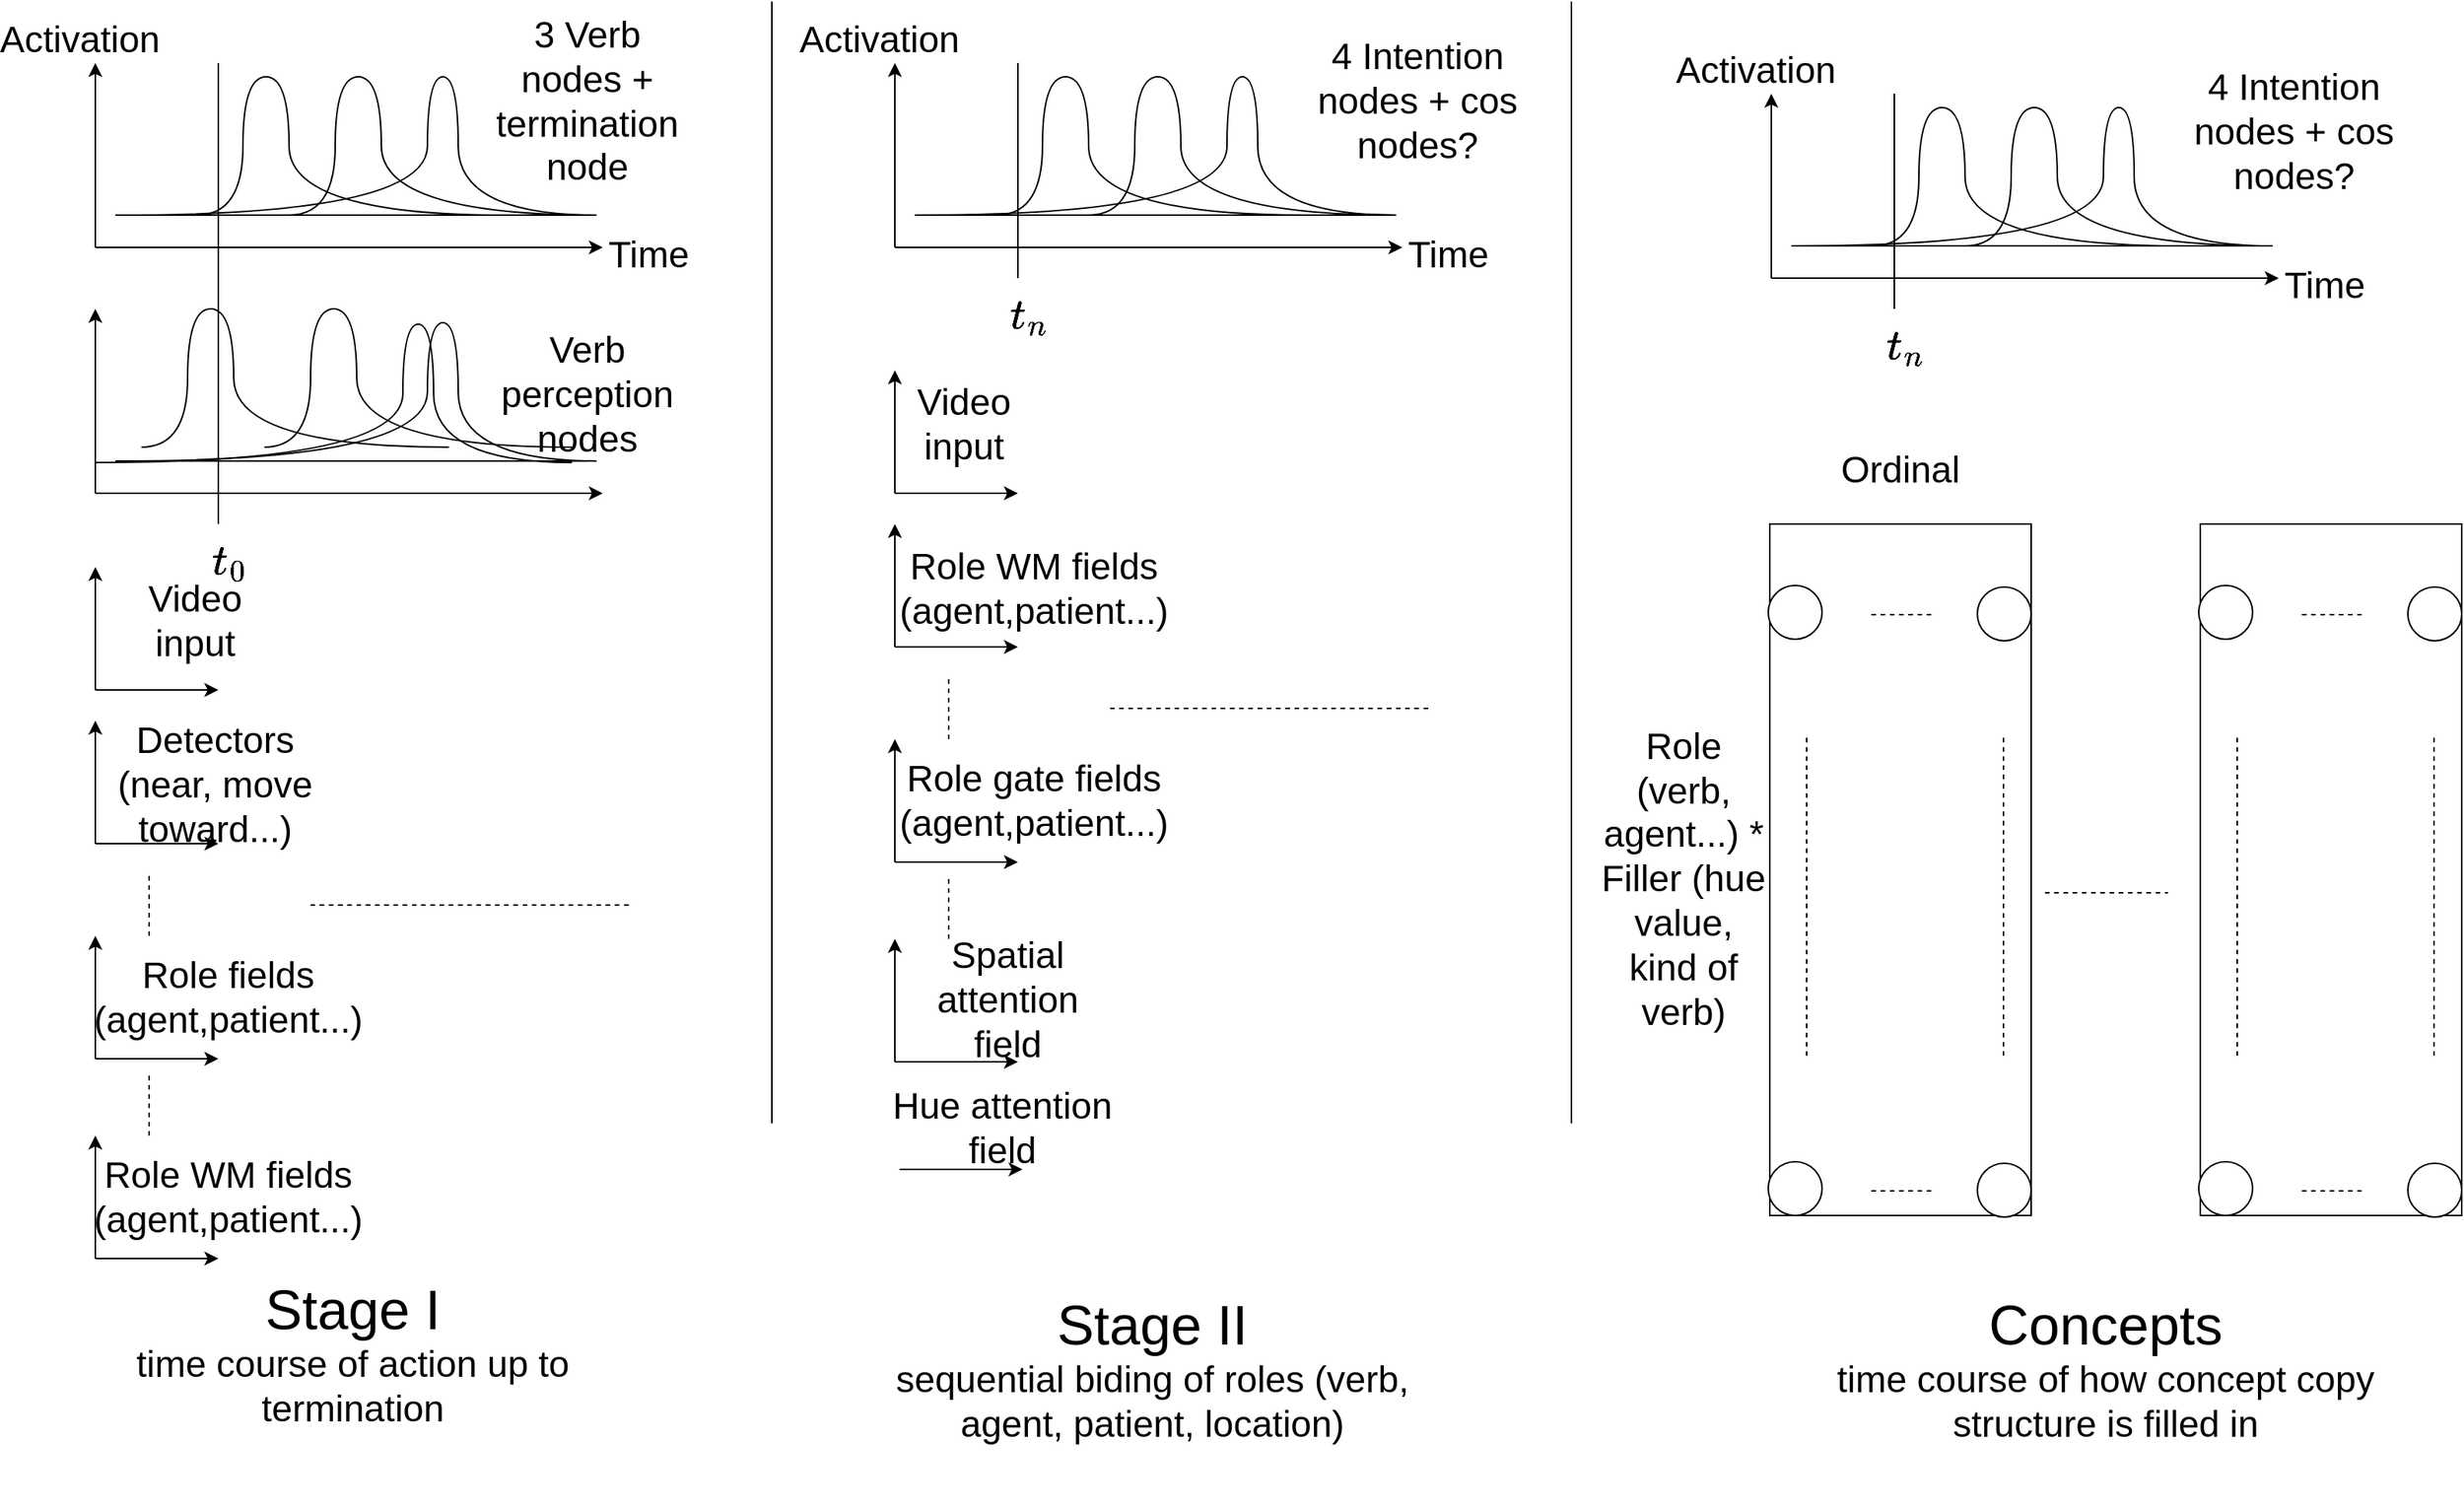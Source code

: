 <mxfile version="16.5.2" type="device"><diagram id="ZaHnYIKIYpwg2sGHsZoD" name="Page-1"><mxGraphModel dx="2204" dy="1168" grid="1" gridSize="10" guides="1" tooltips="1" connect="1" arrows="1" fold="1" page="1" pageScale="1" pageWidth="1654" pageHeight="1169" math="1" shadow="0"><root><mxCell id="0"/><mxCell id="1" parent="0"/><mxCell id="kGIrpdtalxnHYCn4cjyo-2" value="" style="endArrow=classic;html=1;rounded=0;endFill=1;" parent="1" edge="1"><mxGeometry width="50" height="50" relative="1" as="geometry"><mxPoint x="80" y="160" as="sourcePoint"/><mxPoint x="410" y="160" as="targetPoint"/></mxGeometry></mxCell><mxCell id="kGIrpdtalxnHYCn4cjyo-3" value="" style="endArrow=classic;html=1;rounded=0;endFill=1;" parent="1" edge="1"><mxGeometry width="50" height="50" relative="1" as="geometry"><mxPoint x="80" y="160" as="sourcePoint"/><mxPoint x="80" y="40" as="targetPoint"/></mxGeometry></mxCell><mxCell id="kGIrpdtalxnHYCn4cjyo-7" value="" style="endArrow=none;html=1;rounded=0;fontSize=24;edgeStyle=orthogonalEdgeStyle;curved=1;" parent="1" edge="1"><mxGeometry width="50" height="50" relative="1" as="geometry"><mxPoint x="93" y="139" as="sourcePoint"/><mxPoint x="400" y="139" as="targetPoint"/><Array as="points"><mxPoint x="133" y="139"/><mxPoint x="133" y="139"/></Array></mxGeometry></mxCell><mxCell id="kGIrpdtalxnHYCn4cjyo-8" value="" style="endArrow=none;html=1;rounded=0;fontSize=24;edgeStyle=orthogonalEdgeStyle;curved=1;" parent="1" edge="1"><mxGeometry width="50" height="50" relative="1" as="geometry"><mxPoint x="146" y="139" as="sourcePoint"/><mxPoint x="346" y="139" as="targetPoint"/><Array as="points"><mxPoint x="176" y="139"/><mxPoint x="176" y="49"/><mxPoint x="206" y="49"/><mxPoint x="206" y="139"/></Array></mxGeometry></mxCell><mxCell id="kGIrpdtalxnHYCn4cjyo-9" value="" style="endArrow=none;html=1;rounded=0;fontSize=24;edgeStyle=orthogonalEdgeStyle;curved=1;" parent="1" edge="1"><mxGeometry width="50" height="50" relative="1" as="geometry"><mxPoint x="206" y="139" as="sourcePoint"/><mxPoint x="406" y="139" as="targetPoint"/><Array as="points"><mxPoint x="236" y="139"/><mxPoint x="236" y="49"/><mxPoint x="266" y="49"/><mxPoint x="266" y="139"/></Array></mxGeometry></mxCell><mxCell id="kGIrpdtalxnHYCn4cjyo-10" value="Time" style="text;html=1;strokeColor=none;fillColor=none;align=center;verticalAlign=middle;whiteSpace=wrap;rounded=0;fontSize=24;" parent="1" vertex="1"><mxGeometry x="410" y="150" width="60" height="30" as="geometry"/></mxCell><mxCell id="kGIrpdtalxnHYCn4cjyo-11" value="Activation" style="text;html=1;strokeColor=none;fillColor=none;align=center;verticalAlign=middle;whiteSpace=wrap;rounded=0;fontSize=24;" parent="1" vertex="1"><mxGeometry x="40" y="10" width="60" height="30" as="geometry"/></mxCell><mxCell id="kGIrpdtalxnHYCn4cjyo-12" value="3 Verb nodes + termination node" style="text;html=1;strokeColor=none;fillColor=none;align=center;verticalAlign=middle;whiteSpace=wrap;rounded=0;fontSize=24;" parent="1" vertex="1"><mxGeometry x="350" y="50" width="100" height="30" as="geometry"/></mxCell><mxCell id="kGIrpdtalxnHYCn4cjyo-13" value="" style="endArrow=none;html=1;rounded=0;fontSize=24;edgeStyle=orthogonalEdgeStyle;elbow=vertical;curved=1;" parent="1" edge="1"><mxGeometry width="50" height="50" relative="1" as="geometry"><mxPoint x="96" y="139" as="sourcePoint"/><mxPoint x="406" y="139" as="targetPoint"/><Array as="points"><mxPoint x="296" y="139"/><mxPoint x="296" y="49"/><mxPoint x="316" y="49"/><mxPoint x="316" y="139"/></Array></mxGeometry></mxCell><mxCell id="kGIrpdtalxnHYCn4cjyo-14" value="" style="endArrow=classic;html=1;rounded=0;endFill=1;" parent="1" edge="1"><mxGeometry width="50" height="50" relative="1" as="geometry"><mxPoint x="80" y="448" as="sourcePoint"/><mxPoint x="80" y="368" as="targetPoint"/></mxGeometry></mxCell><mxCell id="kGIrpdtalxnHYCn4cjyo-15" value="" style="endArrow=classic;html=1;rounded=0;endFill=1;" parent="1" edge="1"><mxGeometry width="50" height="50" relative="1" as="geometry"><mxPoint x="80" y="448" as="sourcePoint"/><mxPoint x="160" y="448" as="targetPoint"/></mxGeometry></mxCell><mxCell id="kGIrpdtalxnHYCn4cjyo-16" value="Video input" style="text;html=1;strokeColor=none;fillColor=none;align=center;verticalAlign=middle;whiteSpace=wrap;rounded=0;fontSize=24;" parent="1" vertex="1"><mxGeometry x="90" y="388" width="110" height="30" as="geometry"/></mxCell><mxCell id="kGIrpdtalxnHYCn4cjyo-17" value="" style="endArrow=classic;html=1;rounded=0;endFill=1;" parent="1" edge="1"><mxGeometry width="50" height="50" relative="1" as="geometry"><mxPoint x="80" y="548" as="sourcePoint"/><mxPoint x="80" y="468" as="targetPoint"/></mxGeometry></mxCell><mxCell id="kGIrpdtalxnHYCn4cjyo-18" value="" style="endArrow=classic;html=1;rounded=0;endFill=1;" parent="1" edge="1"><mxGeometry width="50" height="50" relative="1" as="geometry"><mxPoint x="80" y="548" as="sourcePoint"/><mxPoint x="160" y="548" as="targetPoint"/></mxGeometry></mxCell><mxCell id="kGIrpdtalxnHYCn4cjyo-19" value="&lt;div&gt;Detectors&lt;/div&gt;&lt;div&gt;(near, move toward...)&lt;br&gt;&lt;/div&gt;" style="text;html=1;strokeColor=none;fillColor=none;align=center;verticalAlign=middle;whiteSpace=wrap;rounded=0;fontSize=24;" parent="1" vertex="1"><mxGeometry x="90" y="495" width="136" height="30" as="geometry"/></mxCell><mxCell id="kGIrpdtalxnHYCn4cjyo-20" value="" style="endArrow=none;dashed=1;html=1;rounded=0;fontSize=24;curved=1;elbow=vertical;" parent="1" edge="1"><mxGeometry width="50" height="50" relative="1" as="geometry"><mxPoint x="115" y="608" as="sourcePoint"/><mxPoint x="115" y="568" as="targetPoint"/></mxGeometry></mxCell><mxCell id="kGIrpdtalxnHYCn4cjyo-21" value="" style="endArrow=classic;html=1;rounded=0;endFill=1;" parent="1" edge="1"><mxGeometry width="50" height="50" relative="1" as="geometry"><mxPoint x="80" y="688" as="sourcePoint"/><mxPoint x="80" y="608" as="targetPoint"/></mxGeometry></mxCell><mxCell id="kGIrpdtalxnHYCn4cjyo-22" value="" style="endArrow=classic;html=1;rounded=0;endFill=1;" parent="1" edge="1"><mxGeometry width="50" height="50" relative="1" as="geometry"><mxPoint x="80" y="688" as="sourcePoint"/><mxPoint x="160" y="688" as="targetPoint"/></mxGeometry></mxCell><mxCell id="kGIrpdtalxnHYCn4cjyo-23" value="Role fields (agent,patient...)" style="text;html=1;strokeColor=none;fillColor=none;align=center;verticalAlign=middle;whiteSpace=wrap;rounded=0;fontSize=24;" parent="1" vertex="1"><mxGeometry x="96" y="633" width="141" height="30" as="geometry"/></mxCell><mxCell id="kGIrpdtalxnHYCn4cjyo-25" value="" style="endArrow=none;dashed=1;html=1;rounded=0;fontSize=24;curved=1;elbow=vertical;" parent="1" edge="1"><mxGeometry width="50" height="50" relative="1" as="geometry"><mxPoint x="115" y="738.0" as="sourcePoint"/><mxPoint x="115" y="698.0" as="targetPoint"/></mxGeometry></mxCell><mxCell id="kGIrpdtalxnHYCn4cjyo-26" value="" style="endArrow=classic;html=1;rounded=0;endFill=1;" parent="1" edge="1"><mxGeometry width="50" height="50" relative="1" as="geometry"><mxPoint x="80" y="818.0" as="sourcePoint"/><mxPoint x="80" y="738.0" as="targetPoint"/></mxGeometry></mxCell><mxCell id="kGIrpdtalxnHYCn4cjyo-27" value="" style="endArrow=classic;html=1;rounded=0;endFill=1;" parent="1" edge="1"><mxGeometry width="50" height="50" relative="1" as="geometry"><mxPoint x="80" y="818.0" as="sourcePoint"/><mxPoint x="160" y="818.0" as="targetPoint"/></mxGeometry></mxCell><mxCell id="kGIrpdtalxnHYCn4cjyo-28" value="Role WM fields (agent,patient...)" style="text;html=1;strokeColor=none;fillColor=none;align=center;verticalAlign=middle;whiteSpace=wrap;rounded=0;fontSize=24;" parent="1" vertex="1"><mxGeometry x="96" y="763" width="141" height="30" as="geometry"/></mxCell><mxCell id="kGIrpdtalxnHYCn4cjyo-29" value="" style="endArrow=none;dashed=1;html=1;rounded=0;fontSize=24;curved=1;elbow=vertical;" parent="1" edge="1"><mxGeometry width="50" height="50" relative="1" as="geometry"><mxPoint x="220" y="588" as="sourcePoint"/><mxPoint x="430" y="588" as="targetPoint"/></mxGeometry></mxCell><mxCell id="kGIrpdtalxnHYCn4cjyo-30" value="" style="endArrow=none;html=1;rounded=0;fontSize=24;curved=1;elbow=vertical;" parent="1" edge="1"><mxGeometry width="50" height="50" relative="1" as="geometry"><mxPoint x="160" y="240" as="sourcePoint"/><mxPoint x="160" y="40" as="targetPoint"/></mxGeometry></mxCell><mxCell id="kGIrpdtalxnHYCn4cjyo-32" value="" style="endArrow=none;html=1;rounded=0;fontSize=24;curved=1;elbow=vertical;" parent="1" edge="1"><mxGeometry width="50" height="50" relative="1" as="geometry"><mxPoint x="520" y="730" as="sourcePoint"/><mxPoint x="520" as="targetPoint"/></mxGeometry></mxCell><mxCell id="kGIrpdtalxnHYCn4cjyo-33" value="" style="endArrow=classic;html=1;rounded=0;endFill=1;" parent="1" edge="1"><mxGeometry width="50" height="50" relative="1" as="geometry"><mxPoint x="600" y="160" as="sourcePoint"/><mxPoint x="930" y="160" as="targetPoint"/></mxGeometry></mxCell><mxCell id="kGIrpdtalxnHYCn4cjyo-34" value="" style="endArrow=classic;html=1;rounded=0;endFill=1;" parent="1" edge="1"><mxGeometry width="50" height="50" relative="1" as="geometry"><mxPoint x="600" y="160" as="sourcePoint"/><mxPoint x="600" y="40" as="targetPoint"/></mxGeometry></mxCell><mxCell id="kGIrpdtalxnHYCn4cjyo-35" value="" style="endArrow=none;html=1;rounded=0;fontSize=24;edgeStyle=orthogonalEdgeStyle;curved=1;" parent="1" edge="1"><mxGeometry width="50" height="50" relative="1" as="geometry"><mxPoint x="613" y="139" as="sourcePoint"/><mxPoint x="920" y="139" as="targetPoint"/><Array as="points"><mxPoint x="653" y="139"/><mxPoint x="653" y="139"/></Array></mxGeometry></mxCell><mxCell id="kGIrpdtalxnHYCn4cjyo-36" value="" style="endArrow=none;html=1;rounded=0;fontSize=24;edgeStyle=orthogonalEdgeStyle;curved=1;" parent="1" edge="1"><mxGeometry width="50" height="50" relative="1" as="geometry"><mxPoint x="666" y="139" as="sourcePoint"/><mxPoint x="866" y="139" as="targetPoint"/><Array as="points"><mxPoint x="696" y="139"/><mxPoint x="696" y="49"/><mxPoint x="726" y="49"/><mxPoint x="726" y="139"/></Array></mxGeometry></mxCell><mxCell id="kGIrpdtalxnHYCn4cjyo-37" value="" style="endArrow=none;html=1;rounded=0;fontSize=24;edgeStyle=orthogonalEdgeStyle;curved=1;" parent="1" edge="1"><mxGeometry width="50" height="50" relative="1" as="geometry"><mxPoint x="726" y="139" as="sourcePoint"/><mxPoint x="926" y="139" as="targetPoint"/><Array as="points"><mxPoint x="756" y="139"/><mxPoint x="756" y="49"/><mxPoint x="786" y="49"/><mxPoint x="786" y="139"/></Array></mxGeometry></mxCell><mxCell id="kGIrpdtalxnHYCn4cjyo-38" value="Time" style="text;html=1;strokeColor=none;fillColor=none;align=center;verticalAlign=middle;whiteSpace=wrap;rounded=0;fontSize=24;" parent="1" vertex="1"><mxGeometry x="930" y="150" width="60" height="30" as="geometry"/></mxCell><mxCell id="kGIrpdtalxnHYCn4cjyo-39" value="Activation" style="text;html=1;strokeColor=none;fillColor=none;align=center;verticalAlign=middle;whiteSpace=wrap;rounded=0;fontSize=24;" parent="1" vertex="1"><mxGeometry x="560" y="10" width="60" height="30" as="geometry"/></mxCell><mxCell id="kGIrpdtalxnHYCn4cjyo-40" value="4 Intention nodes + cos nodes?" style="text;html=1;strokeColor=none;fillColor=none;align=center;verticalAlign=middle;whiteSpace=wrap;rounded=0;fontSize=24;" parent="1" vertex="1"><mxGeometry x="870" y="50" width="140" height="30" as="geometry"/></mxCell><mxCell id="kGIrpdtalxnHYCn4cjyo-41" value="" style="endArrow=none;html=1;rounded=0;fontSize=24;edgeStyle=orthogonalEdgeStyle;elbow=vertical;curved=1;" parent="1" edge="1"><mxGeometry width="50" height="50" relative="1" as="geometry"><mxPoint x="616" y="139" as="sourcePoint"/><mxPoint x="926" y="139" as="targetPoint"/><Array as="points"><mxPoint x="816" y="139"/><mxPoint x="816" y="49"/><mxPoint x="836" y="49"/><mxPoint x="836" y="139"/></Array></mxGeometry></mxCell><mxCell id="kGIrpdtalxnHYCn4cjyo-42" value="" style="endArrow=classic;html=1;rounded=0;endFill=1;" parent="1" edge="1"><mxGeometry width="50" height="50" relative="1" as="geometry"><mxPoint x="600" y="320" as="sourcePoint"/><mxPoint x="600" y="240" as="targetPoint"/></mxGeometry></mxCell><mxCell id="kGIrpdtalxnHYCn4cjyo-43" value="" style="endArrow=classic;html=1;rounded=0;endFill=1;" parent="1" edge="1"><mxGeometry width="50" height="50" relative="1" as="geometry"><mxPoint x="600" y="320" as="sourcePoint"/><mxPoint x="680" y="320" as="targetPoint"/></mxGeometry></mxCell><mxCell id="kGIrpdtalxnHYCn4cjyo-44" value="Video input" style="text;html=1;strokeColor=none;fillColor=none;align=center;verticalAlign=middle;whiteSpace=wrap;rounded=0;fontSize=24;" parent="1" vertex="1"><mxGeometry x="590" y="260" width="110" height="30" as="geometry"/></mxCell><mxCell id="kGIrpdtalxnHYCn4cjyo-45" value="" style="endArrow=classic;html=1;rounded=0;endFill=1;" parent="1" edge="1"><mxGeometry width="50" height="50" relative="1" as="geometry"><mxPoint x="600" y="420" as="sourcePoint"/><mxPoint x="600" y="340" as="targetPoint"/></mxGeometry></mxCell><mxCell id="kGIrpdtalxnHYCn4cjyo-46" value="" style="endArrow=classic;html=1;rounded=0;endFill=1;" parent="1" edge="1"><mxGeometry width="50" height="50" relative="1" as="geometry"><mxPoint x="600" y="420" as="sourcePoint"/><mxPoint x="680" y="420" as="targetPoint"/></mxGeometry></mxCell><mxCell id="kGIrpdtalxnHYCn4cjyo-48" value="" style="endArrow=none;dashed=1;html=1;rounded=0;fontSize=24;curved=1;elbow=vertical;" parent="1" edge="1"><mxGeometry width="50" height="50" relative="1" as="geometry"><mxPoint x="635" y="480" as="sourcePoint"/><mxPoint x="635" y="440" as="targetPoint"/></mxGeometry></mxCell><mxCell id="kGIrpdtalxnHYCn4cjyo-49" value="" style="endArrow=classic;html=1;rounded=0;endFill=1;" parent="1" edge="1"><mxGeometry width="50" height="50" relative="1" as="geometry"><mxPoint x="600" y="560" as="sourcePoint"/><mxPoint x="600" y="480" as="targetPoint"/></mxGeometry></mxCell><mxCell id="kGIrpdtalxnHYCn4cjyo-50" value="" style="endArrow=classic;html=1;rounded=0;endFill=1;" parent="1" edge="1"><mxGeometry width="50" height="50" relative="1" as="geometry"><mxPoint x="600" y="560" as="sourcePoint"/><mxPoint x="680" y="560" as="targetPoint"/></mxGeometry></mxCell><mxCell id="kGIrpdtalxnHYCn4cjyo-52" value="" style="endArrow=none;dashed=1;html=1;rounded=0;fontSize=24;curved=1;elbow=vertical;" parent="1" edge="1"><mxGeometry width="50" height="50" relative="1" as="geometry"><mxPoint x="635" y="610.0" as="sourcePoint"/><mxPoint x="635" y="570.0" as="targetPoint"/></mxGeometry></mxCell><mxCell id="kGIrpdtalxnHYCn4cjyo-53" value="" style="endArrow=classic;html=1;rounded=0;endFill=1;" parent="1" edge="1"><mxGeometry width="50" height="50" relative="1" as="geometry"><mxPoint x="600" y="690.0" as="sourcePoint"/><mxPoint x="600" y="610.0" as="targetPoint"/></mxGeometry></mxCell><mxCell id="kGIrpdtalxnHYCn4cjyo-54" value="" style="endArrow=classic;html=1;rounded=0;endFill=1;" parent="1" edge="1"><mxGeometry width="50" height="50" relative="1" as="geometry"><mxPoint x="600" y="690.0" as="sourcePoint"/><mxPoint x="680" y="690.0" as="targetPoint"/></mxGeometry></mxCell><mxCell id="kGIrpdtalxnHYCn4cjyo-55" value="Role WM fields (agent,patient...)" style="text;html=1;strokeColor=none;fillColor=none;align=center;verticalAlign=middle;whiteSpace=wrap;rounded=0;fontSize=24;" parent="1" vertex="1"><mxGeometry x="620" y="367" width="141" height="30" as="geometry"/></mxCell><mxCell id="kGIrpdtalxnHYCn4cjyo-56" value="" style="endArrow=none;dashed=1;html=1;rounded=0;fontSize=24;curved=1;elbow=vertical;" parent="1" edge="1"><mxGeometry width="50" height="50" relative="1" as="geometry"><mxPoint x="740" y="460" as="sourcePoint"/><mxPoint x="950" y="460" as="targetPoint"/></mxGeometry></mxCell><mxCell id="kGIrpdtalxnHYCn4cjyo-57" value="" style="endArrow=none;html=1;rounded=0;fontSize=24;curved=1;elbow=vertical;" parent="1" edge="1"><mxGeometry width="50" height="50" relative="1" as="geometry"><mxPoint x="680" y="180" as="sourcePoint"/><mxPoint x="680" y="40" as="targetPoint"/></mxGeometry></mxCell><mxCell id="kGIrpdtalxnHYCn4cjyo-58" value="$$t_n$$" style="text;html=1;strokeColor=none;fillColor=none;align=center;verticalAlign=middle;whiteSpace=wrap;rounded=0;fontSize=24;" parent="1" vertex="1"><mxGeometry x="656.5" y="190" width="60" height="30" as="geometry"/></mxCell><mxCell id="kGIrpdtalxnHYCn4cjyo-59" value="" style="endArrow=none;html=1;rounded=0;fontSize=24;curved=1;elbow=vertical;" parent="1" edge="1"><mxGeometry width="50" height="50" relative="1" as="geometry"><mxPoint x="1040" y="730" as="sourcePoint"/><mxPoint x="1040" as="targetPoint"/></mxGeometry></mxCell><mxCell id="kGIrpdtalxnHYCn4cjyo-60" value="Role gate fields (agent,patient...)" style="text;html=1;strokeColor=none;fillColor=none;align=center;verticalAlign=middle;whiteSpace=wrap;rounded=0;fontSize=24;" parent="1" vertex="1"><mxGeometry x="620" y="505" width="141" height="30" as="geometry"/></mxCell><mxCell id="kGIrpdtalxnHYCn4cjyo-61" value="Spatial attention field" style="text;html=1;strokeColor=none;fillColor=none;align=center;verticalAlign=middle;whiteSpace=wrap;rounded=0;fontSize=24;" parent="1" vertex="1"><mxGeometry x="603" y="635" width="141" height="30" as="geometry"/></mxCell><mxCell id="kGIrpdtalxnHYCn4cjyo-62" value="" style="endArrow=classic;html=1;rounded=0;endFill=1;" parent="1" edge="1"><mxGeometry width="50" height="50" relative="1" as="geometry"><mxPoint x="603" y="760.0" as="sourcePoint"/><mxPoint x="683" y="760.0" as="targetPoint"/></mxGeometry></mxCell><mxCell id="kGIrpdtalxnHYCn4cjyo-63" value="Hue attention field" style="text;html=1;strokeColor=none;fillColor=none;align=center;verticalAlign=middle;whiteSpace=wrap;rounded=0;fontSize=24;" parent="1" vertex="1"><mxGeometry x="580" y="718" width="180" height="30" as="geometry"/></mxCell><mxCell id="kGIrpdtalxnHYCn4cjyo-69" value="Ordinal" style="text;html=1;strokeColor=none;fillColor=none;align=center;verticalAlign=middle;whiteSpace=wrap;rounded=0;fontSize=24;" parent="1" vertex="1"><mxGeometry x="1223.5" y="290" width="60" height="30" as="geometry"/></mxCell><mxCell id="kGIrpdtalxnHYCn4cjyo-70" value="Role (verb, agent...) * Filler (hue value, kind of verb)" style="text;html=1;strokeColor=none;fillColor=none;align=center;verticalAlign=middle;whiteSpace=wrap;rounded=0;fontSize=24;" parent="1" vertex="1"><mxGeometry x="1058" y="491" width="110" height="160" as="geometry"/></mxCell><mxCell id="kGIrpdtalxnHYCn4cjyo-83" value="" style="group;rotation=-90;" parent="1" vertex="1" connectable="0"><mxGeometry x="1028" y="480" width="451" height="171" as="geometry"/></mxCell><mxCell id="kGIrpdtalxnHYCn4cjyo-66" value="" style="rounded=0;whiteSpace=wrap;html=1;fontSize=24;rotation=-90;" parent="kGIrpdtalxnHYCn4cjyo-83" vertex="1"><mxGeometry x="1" width="450" height="170" as="geometry"/></mxCell><mxCell id="kGIrpdtalxnHYCn4cjyo-72" value="" style="ellipse;whiteSpace=wrap;html=1;aspect=fixed;fontSize=24;rotation=-90;" parent="kGIrpdtalxnHYCn4cjyo-83" vertex="1"><mxGeometry x="140" y="275" width="35" height="35" as="geometry"/></mxCell><mxCell id="kGIrpdtalxnHYCn4cjyo-73" value="" style="ellipse;whiteSpace=wrap;html=1;aspect=fixed;fontSize=24;rotation=-90;" parent="kGIrpdtalxnHYCn4cjyo-83" vertex="1"><mxGeometry x="276" y="276" width="35" height="35" as="geometry"/></mxCell><mxCell id="kGIrpdtalxnHYCn4cjyo-76" value="" style="endArrow=none;dashed=1;html=1;rounded=0;fontSize=24;curved=1;elbow=vertical;" parent="kGIrpdtalxnHYCn4cjyo-83" edge="1"><mxGeometry width="50" height="50" relative="1" as="geometry"><mxPoint x="246" y="294" as="sourcePoint"/><mxPoint x="206" y="294" as="targetPoint"/></mxGeometry></mxCell><mxCell id="kGIrpdtalxnHYCn4cjyo-78" value="" style="endArrow=none;dashed=1;html=1;rounded=0;fontSize=24;curved=1;elbow=vertical;" parent="kGIrpdtalxnHYCn4cjyo-83" edge="1"><mxGeometry width="50" height="50" relative="1" as="geometry"><mxPoint x="293" y="206" as="sourcePoint"/><mxPoint x="293" y="-4" as="targetPoint"/></mxGeometry></mxCell><mxCell id="kGIrpdtalxnHYCn4cjyo-79" value="" style="ellipse;whiteSpace=wrap;html=1;aspect=fixed;fontSize=24;rotation=-90;" parent="kGIrpdtalxnHYCn4cjyo-83" vertex="1"><mxGeometry x="140" y="-100" width="35" height="35" as="geometry"/></mxCell><mxCell id="kGIrpdtalxnHYCn4cjyo-80" value="" style="ellipse;whiteSpace=wrap;html=1;aspect=fixed;fontSize=24;rotation=-90;" parent="kGIrpdtalxnHYCn4cjyo-83" vertex="1"><mxGeometry x="276" y="-99" width="35" height="35" as="geometry"/></mxCell><mxCell id="kGIrpdtalxnHYCn4cjyo-81" value="" style="endArrow=none;dashed=1;html=1;rounded=0;fontSize=24;curved=1;elbow=vertical;" parent="kGIrpdtalxnHYCn4cjyo-83" edge="1"><mxGeometry width="50" height="50" relative="1" as="geometry"><mxPoint x="246" y="-81" as="sourcePoint"/><mxPoint x="206" y="-81" as="targetPoint"/></mxGeometry></mxCell><mxCell id="kGIrpdtalxnHYCn4cjyo-82" value="" style="endArrow=none;dashed=1;html=1;rounded=0;fontSize=24;curved=1;elbow=vertical;" parent="kGIrpdtalxnHYCn4cjyo-83" edge="1"><mxGeometry width="50" height="50" relative="1" as="geometry"><mxPoint x="165" y="206" as="sourcePoint"/><mxPoint x="165" y="-4" as="targetPoint"/></mxGeometry></mxCell><mxCell id="kGIrpdtalxnHYCn4cjyo-86" value="" style="group;rotation=-90;" parent="1" vertex="1" connectable="0"><mxGeometry x="1308" y="480" width="451" height="171" as="geometry"/></mxCell><mxCell id="kGIrpdtalxnHYCn4cjyo-87" value="" style="rounded=0;whiteSpace=wrap;html=1;fontSize=24;rotation=-90;" parent="kGIrpdtalxnHYCn4cjyo-86" vertex="1"><mxGeometry x="1" width="450" height="170" as="geometry"/></mxCell><mxCell id="kGIrpdtalxnHYCn4cjyo-88" value="" style="ellipse;whiteSpace=wrap;html=1;aspect=fixed;fontSize=24;rotation=-90;" parent="kGIrpdtalxnHYCn4cjyo-86" vertex="1"><mxGeometry x="140" y="275" width="35" height="35" as="geometry"/></mxCell><mxCell id="kGIrpdtalxnHYCn4cjyo-89" value="" style="ellipse;whiteSpace=wrap;html=1;aspect=fixed;fontSize=24;rotation=-90;" parent="kGIrpdtalxnHYCn4cjyo-86" vertex="1"><mxGeometry x="276" y="276" width="35" height="35" as="geometry"/></mxCell><mxCell id="kGIrpdtalxnHYCn4cjyo-90" value="" style="endArrow=none;dashed=1;html=1;rounded=0;fontSize=24;curved=1;elbow=vertical;" parent="kGIrpdtalxnHYCn4cjyo-86" edge="1"><mxGeometry width="50" height="50" relative="1" as="geometry"><mxPoint x="246" y="294" as="sourcePoint"/><mxPoint x="206" y="294" as="targetPoint"/></mxGeometry></mxCell><mxCell id="kGIrpdtalxnHYCn4cjyo-91" value="" style="endArrow=none;dashed=1;html=1;rounded=0;fontSize=24;curved=1;elbow=vertical;" parent="kGIrpdtalxnHYCn4cjyo-86" edge="1"><mxGeometry width="50" height="50" relative="1" as="geometry"><mxPoint x="293" y="206" as="sourcePoint"/><mxPoint x="293" y="-4" as="targetPoint"/></mxGeometry></mxCell><mxCell id="kGIrpdtalxnHYCn4cjyo-92" value="" style="ellipse;whiteSpace=wrap;html=1;aspect=fixed;fontSize=24;rotation=-90;" parent="kGIrpdtalxnHYCn4cjyo-86" vertex="1"><mxGeometry x="140" y="-100" width="35" height="35" as="geometry"/></mxCell><mxCell id="kGIrpdtalxnHYCn4cjyo-93" value="" style="ellipse;whiteSpace=wrap;html=1;aspect=fixed;fontSize=24;rotation=-90;" parent="kGIrpdtalxnHYCn4cjyo-86" vertex="1"><mxGeometry x="276" y="-99" width="35" height="35" as="geometry"/></mxCell><mxCell id="kGIrpdtalxnHYCn4cjyo-94" value="" style="endArrow=none;dashed=1;html=1;rounded=0;fontSize=24;curved=1;elbow=vertical;" parent="kGIrpdtalxnHYCn4cjyo-86" edge="1"><mxGeometry width="50" height="50" relative="1" as="geometry"><mxPoint x="246" y="-81" as="sourcePoint"/><mxPoint x="206" y="-81" as="targetPoint"/></mxGeometry></mxCell><mxCell id="kGIrpdtalxnHYCn4cjyo-95" value="" style="endArrow=none;dashed=1;html=1;rounded=0;fontSize=24;curved=1;elbow=vertical;" parent="kGIrpdtalxnHYCn4cjyo-86" edge="1"><mxGeometry width="50" height="50" relative="1" as="geometry"><mxPoint x="165" y="206" as="sourcePoint"/><mxPoint x="165" y="-4" as="targetPoint"/></mxGeometry></mxCell><mxCell id="kGIrpdtalxnHYCn4cjyo-96" value="" style="endArrow=none;dashed=1;html=1;rounded=0;fontSize=24;curved=1;elbow=vertical;" parent="kGIrpdtalxnHYCn4cjyo-86" edge="1"><mxGeometry width="50" height="50" relative="1" as="geometry"><mxPoint x="40" y="100" as="sourcePoint"/><mxPoint x="120" y="100" as="targetPoint"/></mxGeometry></mxCell><mxCell id="kGIrpdtalxnHYCn4cjyo-97" value="&lt;div&gt;&lt;font style=&quot;font-size: 36px&quot;&gt;Stage I&lt;/font&gt;&lt;br&gt;&lt;/div&gt;&lt;div&gt; time course of action up to termination&lt;/div&gt;" style="text;html=1;strokeColor=none;fillColor=none;align=center;verticalAlign=middle;whiteSpace=wrap;rounded=0;fontSize=24;" parent="1" vertex="1"><mxGeometry x="50" y="790" width="395" height="180" as="geometry"/></mxCell><mxCell id="kGIrpdtalxnHYCn4cjyo-98" value="&lt;div&gt;&lt;font style=&quot;font-size: 36px&quot;&gt;Stage II&lt;/font&gt;&lt;br&gt;&lt;/div&gt;&lt;div&gt;sequential biding of roles (verb, agent, patient, location)&lt;br&gt;&lt;/div&gt;" style="text;html=1;strokeColor=none;fillColor=none;align=center;verticalAlign=middle;whiteSpace=wrap;rounded=0;fontSize=24;" parent="1" vertex="1"><mxGeometry x="570" y="800" width="395" height="180" as="geometry"/></mxCell><mxCell id="kGIrpdtalxnHYCn4cjyo-99" value="&lt;div&gt;&lt;font style=&quot;font-size: 36px&quot;&gt;Concepts&lt;/font&gt;&lt;br&gt;&lt;/div&gt;&lt;div&gt;time course of how concept copy structure is filled in&lt;br&gt;&lt;/div&gt;" style="text;html=1;strokeColor=none;fillColor=none;align=center;verticalAlign=middle;whiteSpace=wrap;rounded=0;fontSize=24;" parent="1" vertex="1"><mxGeometry x="1190" y="800" width="395" height="180" as="geometry"/></mxCell><mxCell id="MXNqjcNVdAx7u92wUhIW-1" value="" style="endArrow=classic;html=1;rounded=0;endFill=1;" parent="1" edge="1"><mxGeometry width="50" height="50" relative="1" as="geometry"><mxPoint x="80" y="320" as="sourcePoint"/><mxPoint x="410" y="320" as="targetPoint"/></mxGeometry></mxCell><mxCell id="MXNqjcNVdAx7u92wUhIW-2" value="" style="endArrow=classic;html=1;rounded=0;endFill=1;" parent="1" edge="1"><mxGeometry width="50" height="50" relative="1" as="geometry"><mxPoint x="80" y="320" as="sourcePoint"/><mxPoint x="80" y="200" as="targetPoint"/></mxGeometry></mxCell><mxCell id="MXNqjcNVdAx7u92wUhIW-3" value="" style="endArrow=none;html=1;rounded=0;fontSize=24;edgeStyle=orthogonalEdgeStyle;curved=1;" parent="1" edge="1"><mxGeometry width="50" height="50" relative="1" as="geometry"><mxPoint x="93" y="299" as="sourcePoint"/><mxPoint x="400" y="299" as="targetPoint"/><Array as="points"><mxPoint x="133" y="299"/><mxPoint x="133" y="299"/></Array></mxGeometry></mxCell><mxCell id="MXNqjcNVdAx7u92wUhIW-4" value="" style="endArrow=none;html=1;rounded=0;fontSize=24;edgeStyle=orthogonalEdgeStyle;curved=1;" parent="1" edge="1"><mxGeometry width="50" height="50" relative="1" as="geometry"><mxPoint x="110" y="290" as="sourcePoint"/><mxPoint x="310" y="290" as="targetPoint"/><Array as="points"><mxPoint x="140" y="290"/><mxPoint x="140" y="200"/><mxPoint x="170" y="200"/><mxPoint x="170" y="290"/></Array></mxGeometry></mxCell><mxCell id="MXNqjcNVdAx7u92wUhIW-5" value="" style="endArrow=none;html=1;rounded=0;fontSize=24;edgeStyle=orthogonalEdgeStyle;curved=1;" parent="1" edge="1"><mxGeometry width="50" height="50" relative="1" as="geometry"><mxPoint x="190" y="290" as="sourcePoint"/><mxPoint x="390" y="290" as="targetPoint"/><Array as="points"><mxPoint x="220" y="290"/><mxPoint x="220" y="200"/><mxPoint x="250" y="200"/><mxPoint x="250" y="290"/></Array></mxGeometry></mxCell><mxCell id="MXNqjcNVdAx7u92wUhIW-8" value="Verb perception nodes" style="text;html=1;strokeColor=none;fillColor=none;align=center;verticalAlign=middle;whiteSpace=wrap;rounded=0;fontSize=24;" parent="1" vertex="1"><mxGeometry x="350" y="241" width="100" height="30" as="geometry"/></mxCell><mxCell id="MXNqjcNVdAx7u92wUhIW-9" value="" style="endArrow=none;html=1;rounded=0;fontSize=24;edgeStyle=orthogonalEdgeStyle;elbow=vertical;curved=1;" parent="1" edge="1"><mxGeometry width="50" height="50" relative="1" as="geometry"><mxPoint x="96" y="299" as="sourcePoint"/><mxPoint x="406" y="299" as="targetPoint"/><Array as="points"><mxPoint x="296" y="299"/><mxPoint x="296" y="209"/><mxPoint x="316" y="209"/><mxPoint x="316" y="299"/></Array></mxGeometry></mxCell><mxCell id="MXNqjcNVdAx7u92wUhIW-10" value="" style="endArrow=none;html=1;rounded=0;fontSize=24;curved=1;elbow=vertical;" parent="1" edge="1"><mxGeometry width="50" height="50" relative="1" as="geometry"><mxPoint x="160" y="340" as="sourcePoint"/><mxPoint x="160" y="200" as="targetPoint"/></mxGeometry></mxCell><mxCell id="MXNqjcNVdAx7u92wUhIW-11" value="$$t_0$$" style="text;html=1;strokeColor=none;fillColor=none;align=center;verticalAlign=middle;whiteSpace=wrap;rounded=0;fontSize=24;" parent="1" vertex="1"><mxGeometry x="136.5" y="350" width="60" height="30" as="geometry"/></mxCell><mxCell id="MXNqjcNVdAx7u92wUhIW-12" value="" style="endArrow=none;html=1;rounded=0;fontSize=24;edgeStyle=orthogonalEdgeStyle;elbow=vertical;curved=1;" parent="1" edge="1"><mxGeometry width="50" height="50" relative="1" as="geometry"><mxPoint x="80" y="300.0" as="sourcePoint"/><mxPoint x="390" y="300.0" as="targetPoint"/><Array as="points"><mxPoint x="280" y="300"/><mxPoint x="280" y="210"/><mxPoint x="300" y="210"/><mxPoint x="300" y="300"/></Array></mxGeometry></mxCell><mxCell id="6QwckT4g3CntS9bODjtS-1" value="" style="endArrow=classic;html=1;rounded=0;endFill=1;" edge="1" parent="1"><mxGeometry width="50" height="50" relative="1" as="geometry"><mxPoint x="1170" y="180" as="sourcePoint"/><mxPoint x="1500" y="180" as="targetPoint"/></mxGeometry></mxCell><mxCell id="6QwckT4g3CntS9bODjtS-2" value="" style="endArrow=classic;html=1;rounded=0;endFill=1;" edge="1" parent="1"><mxGeometry width="50" height="50" relative="1" as="geometry"><mxPoint x="1170" y="180" as="sourcePoint"/><mxPoint x="1170" y="60" as="targetPoint"/></mxGeometry></mxCell><mxCell id="6QwckT4g3CntS9bODjtS-3" value="" style="endArrow=none;html=1;rounded=0;fontSize=24;edgeStyle=orthogonalEdgeStyle;curved=1;" edge="1" parent="1"><mxGeometry width="50" height="50" relative="1" as="geometry"><mxPoint x="1183" y="159" as="sourcePoint"/><mxPoint x="1490" y="159" as="targetPoint"/><Array as="points"><mxPoint x="1223" y="159"/><mxPoint x="1223" y="159"/></Array></mxGeometry></mxCell><mxCell id="6QwckT4g3CntS9bODjtS-4" value="" style="endArrow=none;html=1;rounded=0;fontSize=24;edgeStyle=orthogonalEdgeStyle;curved=1;" edge="1" parent="1"><mxGeometry width="50" height="50" relative="1" as="geometry"><mxPoint x="1236" y="159" as="sourcePoint"/><mxPoint x="1436" y="159" as="targetPoint"/><Array as="points"><mxPoint x="1266" y="159"/><mxPoint x="1266" y="69"/><mxPoint x="1296" y="69"/><mxPoint x="1296" y="159"/></Array></mxGeometry></mxCell><mxCell id="6QwckT4g3CntS9bODjtS-5" value="" style="endArrow=none;html=1;rounded=0;fontSize=24;edgeStyle=orthogonalEdgeStyle;curved=1;" edge="1" parent="1"><mxGeometry width="50" height="50" relative="1" as="geometry"><mxPoint x="1296" y="159" as="sourcePoint"/><mxPoint x="1496" y="159" as="targetPoint"/><Array as="points"><mxPoint x="1326" y="159"/><mxPoint x="1326" y="69"/><mxPoint x="1356" y="69"/><mxPoint x="1356" y="159"/></Array></mxGeometry></mxCell><mxCell id="6QwckT4g3CntS9bODjtS-6" value="Time" style="text;html=1;strokeColor=none;fillColor=none;align=center;verticalAlign=middle;whiteSpace=wrap;rounded=0;fontSize=24;" vertex="1" parent="1"><mxGeometry x="1500" y="170" width="60" height="30" as="geometry"/></mxCell><mxCell id="6QwckT4g3CntS9bODjtS-7" value="Activation" style="text;html=1;strokeColor=none;fillColor=none;align=center;verticalAlign=middle;whiteSpace=wrap;rounded=0;fontSize=24;" vertex="1" parent="1"><mxGeometry x="1130" y="30" width="60" height="30" as="geometry"/></mxCell><mxCell id="6QwckT4g3CntS9bODjtS-8" value="4 Intention nodes + cos nodes?" style="text;html=1;strokeColor=none;fillColor=none;align=center;verticalAlign=middle;whiteSpace=wrap;rounded=0;fontSize=24;" vertex="1" parent="1"><mxGeometry x="1440" y="70" width="140" height="30" as="geometry"/></mxCell><mxCell id="6QwckT4g3CntS9bODjtS-9" value="" style="endArrow=none;html=1;rounded=0;fontSize=24;edgeStyle=orthogonalEdgeStyle;elbow=vertical;curved=1;" edge="1" parent="1"><mxGeometry width="50" height="50" relative="1" as="geometry"><mxPoint x="1186" y="159" as="sourcePoint"/><mxPoint x="1496" y="159" as="targetPoint"/><Array as="points"><mxPoint x="1386" y="159"/><mxPoint x="1386" y="69"/><mxPoint x="1406" y="69"/><mxPoint x="1406" y="159"/></Array></mxGeometry></mxCell><mxCell id="6QwckT4g3CntS9bODjtS-10" value="" style="endArrow=none;html=1;rounded=0;fontSize=24;curved=1;elbow=vertical;" edge="1" parent="1"><mxGeometry width="50" height="50" relative="1" as="geometry"><mxPoint x="1250" y="200" as="sourcePoint"/><mxPoint x="1250" y="60" as="targetPoint"/></mxGeometry></mxCell><mxCell id="6QwckT4g3CntS9bODjtS-11" value="$$t_n$$" style="text;html=1;strokeColor=none;fillColor=none;align=center;verticalAlign=middle;whiteSpace=wrap;rounded=0;fontSize=24;" vertex="1" parent="1"><mxGeometry x="1226.5" y="210" width="60" height="30" as="geometry"/></mxCell></root></mxGraphModel></diagram></mxfile>